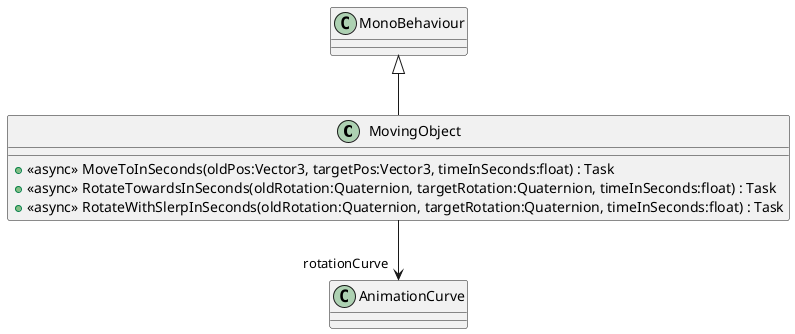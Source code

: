 @startuml
class MovingObject {
    + <<async>> MoveToInSeconds(oldPos:Vector3, targetPos:Vector3, timeInSeconds:float) : Task
    + <<async>> RotateTowardsInSeconds(oldRotation:Quaternion, targetRotation:Quaternion, timeInSeconds:float) : Task
    + <<async>> RotateWithSlerpInSeconds(oldRotation:Quaternion, targetRotation:Quaternion, timeInSeconds:float) : Task
}
MonoBehaviour <|-- MovingObject
MovingObject --> "rotationCurve" AnimationCurve
@enduml
